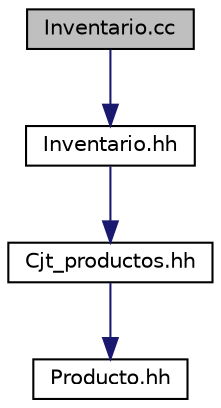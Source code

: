 digraph "Inventario.cc"
{
 // LATEX_PDF_SIZE
  edge [fontname="Helvetica",fontsize="10",labelfontname="Helvetica",labelfontsize="10"];
  node [fontname="Helvetica",fontsize="10",shape=record];
  Node1 [label="Inventario.cc",height=0.2,width=0.4,color="black", fillcolor="grey75", style="filled", fontcolor="black",tooltip=" "];
  Node1 -> Node2 [color="midnightblue",fontsize="10",style="solid",fontname="Helvetica"];
  Node2 [label="Inventario.hh",height=0.2,width=0.4,color="black", fillcolor="white", style="filled",URL="$Inventario_8hh.html",tooltip="Especificación de la clase Inventario."];
  Node2 -> Node3 [color="midnightblue",fontsize="10",style="solid",fontname="Helvetica"];
  Node3 [label="Cjt_productos.hh",height=0.2,width=0.4,color="black", fillcolor="white", style="filled",URL="$Cjt__productos_8hh.html",tooltip="Especificación de la clase Cjt_productos."];
  Node3 -> Node4 [color="midnightblue",fontsize="10",style="solid",fontname="Helvetica"];
  Node4 [label="Producto.hh",height=0.2,width=0.4,color="black", fillcolor="white", style="filled",URL="$Producto_8hh.html",tooltip="Especificación de la clase Producto."];
}
